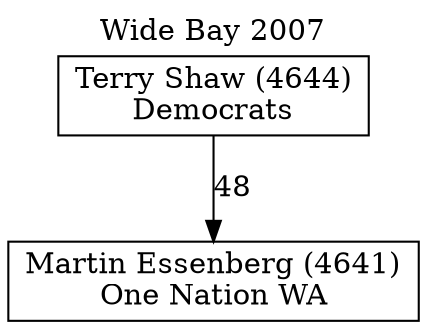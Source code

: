 // House preference flow
digraph "Martin Essenberg (4641)_Wide Bay_2007" {
	graph [label="Wide Bay 2007" labelloc=t mclimit=10]
	node [shape=box]
	"Martin Essenberg (4641)" [label="Martin Essenberg (4641)
One Nation WA"]
	"Terry Shaw (4644)" [label="Terry Shaw (4644)
Democrats"]
	"Terry Shaw (4644)" -> "Martin Essenberg (4641)" [label=48]
}
